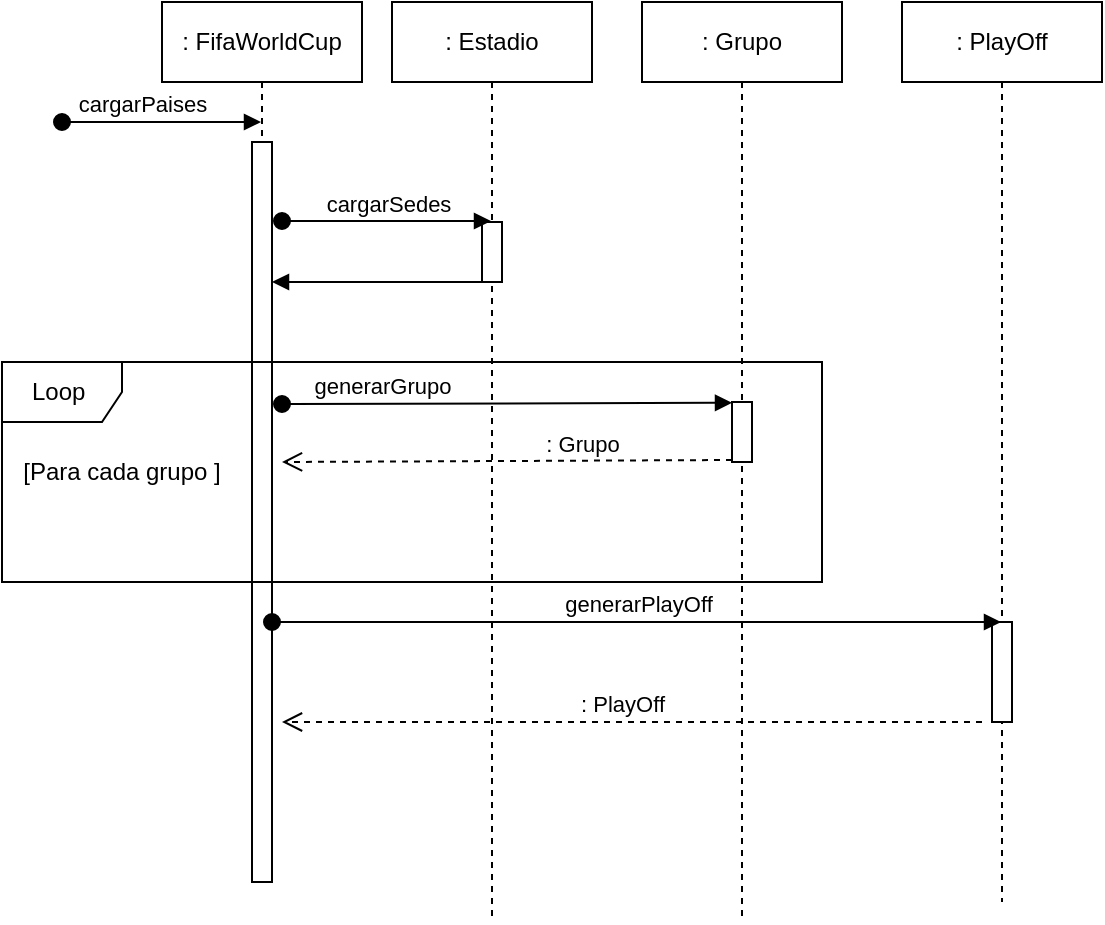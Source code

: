 <mxfile version="20.3.0" type="github">
  <diagram id="lKvCHFNU9bm0msQFGBpP" name="Página-1">
    <mxGraphModel dx="1422" dy="794" grid="1" gridSize="10" guides="1" tooltips="1" connect="1" arrows="1" fold="1" page="1" pageScale="1" pageWidth="827" pageHeight="1169" math="0" shadow="0">
      <root>
        <mxCell id="0" />
        <mxCell id="1" parent="0" />
        <mxCell id="mmtNbBhjfVSm-je3SZPT-9" value=": FifaWorldCup" style="shape=umlLifeline;perimeter=lifelinePerimeter;whiteSpace=wrap;html=1;container=1;collapsible=0;recursiveResize=0;outlineConnect=0;" vertex="1" parent="1">
          <mxGeometry x="90" y="220" width="100" height="300" as="geometry" />
        </mxCell>
        <mxCell id="mmtNbBhjfVSm-je3SZPT-32" value="[Para cada grupo ]" style="text;html=1;strokeColor=none;fillColor=none;align=center;verticalAlign=middle;whiteSpace=wrap;rounded=0;" vertex="1" parent="mmtNbBhjfVSm-je3SZPT-9">
          <mxGeometry x="-80" y="220" width="120" height="30" as="geometry" />
        </mxCell>
        <mxCell id="mmtNbBhjfVSm-je3SZPT-11" value="cargarPaises" style="html=1;verticalAlign=bottom;startArrow=oval;startFill=1;endArrow=block;startSize=8;rounded=0;" edge="1" parent="1" target="mmtNbBhjfVSm-je3SZPT-9">
          <mxGeometry x="-0.196" width="60" relative="1" as="geometry">
            <mxPoint x="40" y="280" as="sourcePoint" />
            <mxPoint x="100" y="280" as="targetPoint" />
            <mxPoint as="offset" />
          </mxGeometry>
        </mxCell>
        <mxCell id="mmtNbBhjfVSm-je3SZPT-13" value=": Estadio" style="shape=umlLifeline;perimeter=lifelinePerimeter;whiteSpace=wrap;html=1;container=1;collapsible=0;recursiveResize=0;outlineConnect=0;" vertex="1" parent="1">
          <mxGeometry x="205" y="220" width="100" height="460" as="geometry" />
        </mxCell>
        <mxCell id="mmtNbBhjfVSm-je3SZPT-18" value="" style="html=1;points=[];perimeter=orthogonalPerimeter;" vertex="1" parent="mmtNbBhjfVSm-je3SZPT-13">
          <mxGeometry x="45" y="110" width="10" height="30" as="geometry" />
        </mxCell>
        <mxCell id="mmtNbBhjfVSm-je3SZPT-16" value="" style="html=1;points=[];perimeter=orthogonalPerimeter;" vertex="1" parent="1">
          <mxGeometry x="135" y="290" width="10" height="370" as="geometry" />
        </mxCell>
        <mxCell id="mmtNbBhjfVSm-je3SZPT-17" value="cargarSedes" style="html=1;verticalAlign=bottom;startArrow=oval;startFill=1;endArrow=block;startSize=8;rounded=0;" edge="1" parent="1" target="mmtNbBhjfVSm-je3SZPT-13">
          <mxGeometry width="60" relative="1" as="geometry">
            <mxPoint x="150" y="329.5" as="sourcePoint" />
            <mxPoint x="210" y="330" as="targetPoint" />
          </mxGeometry>
        </mxCell>
        <mxCell id="mmtNbBhjfVSm-je3SZPT-20" value="" style="html=1;verticalAlign=bottom;endArrow=block;rounded=0;" edge="1" parent="1" target="mmtNbBhjfVSm-je3SZPT-16">
          <mxGeometry width="80" relative="1" as="geometry">
            <mxPoint x="260" y="360" as="sourcePoint" />
            <mxPoint x="180" y="360" as="targetPoint" />
          </mxGeometry>
        </mxCell>
        <mxCell id="mmtNbBhjfVSm-je3SZPT-21" value=": Grupo" style="shape=umlLifeline;perimeter=lifelinePerimeter;whiteSpace=wrap;html=1;container=1;collapsible=0;recursiveResize=0;outlineConnect=0;" vertex="1" parent="1">
          <mxGeometry x="330" y="220" width="100" height="460" as="geometry" />
        </mxCell>
        <mxCell id="mmtNbBhjfVSm-je3SZPT-22" value="Loop&amp;nbsp;" style="shape=umlFrame;whiteSpace=wrap;html=1;" vertex="1" parent="1">
          <mxGeometry x="10" y="400" width="410" height="110" as="geometry" />
        </mxCell>
        <mxCell id="mmtNbBhjfVSm-je3SZPT-24" value="" style="html=1;points=[];perimeter=orthogonalPerimeter;" vertex="1" parent="1">
          <mxGeometry x="375" y="420" width="10" height="30" as="geometry" />
        </mxCell>
        <mxCell id="mmtNbBhjfVSm-je3SZPT-25" value="generarGrupo" style="html=1;verticalAlign=bottom;startArrow=oval;startFill=1;endArrow=block;startSize=8;rounded=0;entryX=0;entryY=0.013;entryDx=0;entryDy=0;entryPerimeter=0;" edge="1" parent="1" target="mmtNbBhjfVSm-je3SZPT-24">
          <mxGeometry x="-0.556" width="60" relative="1" as="geometry">
            <mxPoint x="150" y="421" as="sourcePoint" />
            <mxPoint x="220" y="420" as="targetPoint" />
            <mxPoint as="offset" />
          </mxGeometry>
        </mxCell>
        <mxCell id="mmtNbBhjfVSm-je3SZPT-27" value=": Grupo" style="html=1;verticalAlign=bottom;endArrow=open;dashed=1;endSize=8;rounded=0;" edge="1" parent="1">
          <mxGeometry x="-0.333" y="1" relative="1" as="geometry">
            <mxPoint x="375" y="449" as="sourcePoint" />
            <mxPoint x="150" y="450" as="targetPoint" />
            <mxPoint as="offset" />
          </mxGeometry>
        </mxCell>
        <mxCell id="mmtNbBhjfVSm-je3SZPT-28" value=": PlayOff" style="shape=umlLifeline;perimeter=lifelinePerimeter;whiteSpace=wrap;html=1;container=1;collapsible=0;recursiveResize=0;outlineConnect=0;" vertex="1" parent="1">
          <mxGeometry x="460" y="220" width="100" height="450" as="geometry" />
        </mxCell>
        <mxCell id="mmtNbBhjfVSm-je3SZPT-30" value="" style="html=1;points=[];perimeter=orthogonalPerimeter;" vertex="1" parent="mmtNbBhjfVSm-je3SZPT-28">
          <mxGeometry x="45" y="310" width="10" height="50" as="geometry" />
        </mxCell>
        <mxCell id="mmtNbBhjfVSm-je3SZPT-31" value=": PlayOff" style="html=1;verticalAlign=bottom;endArrow=open;dashed=1;endSize=8;rounded=0;" edge="1" parent="mmtNbBhjfVSm-je3SZPT-28">
          <mxGeometry x="0.029" relative="1" as="geometry">
            <mxPoint x="40" y="360" as="sourcePoint" />
            <mxPoint x="-310" y="360" as="targetPoint" />
            <mxPoint as="offset" />
          </mxGeometry>
        </mxCell>
        <mxCell id="mmtNbBhjfVSm-je3SZPT-29" value="generarPlayOff" style="html=1;verticalAlign=bottom;startArrow=oval;startFill=1;endArrow=block;startSize=8;rounded=0;" edge="1" parent="1" target="mmtNbBhjfVSm-je3SZPT-28">
          <mxGeometry width="60" relative="1" as="geometry">
            <mxPoint x="145" y="530" as="sourcePoint" />
            <mxPoint x="205" y="530" as="targetPoint" />
          </mxGeometry>
        </mxCell>
      </root>
    </mxGraphModel>
  </diagram>
</mxfile>
